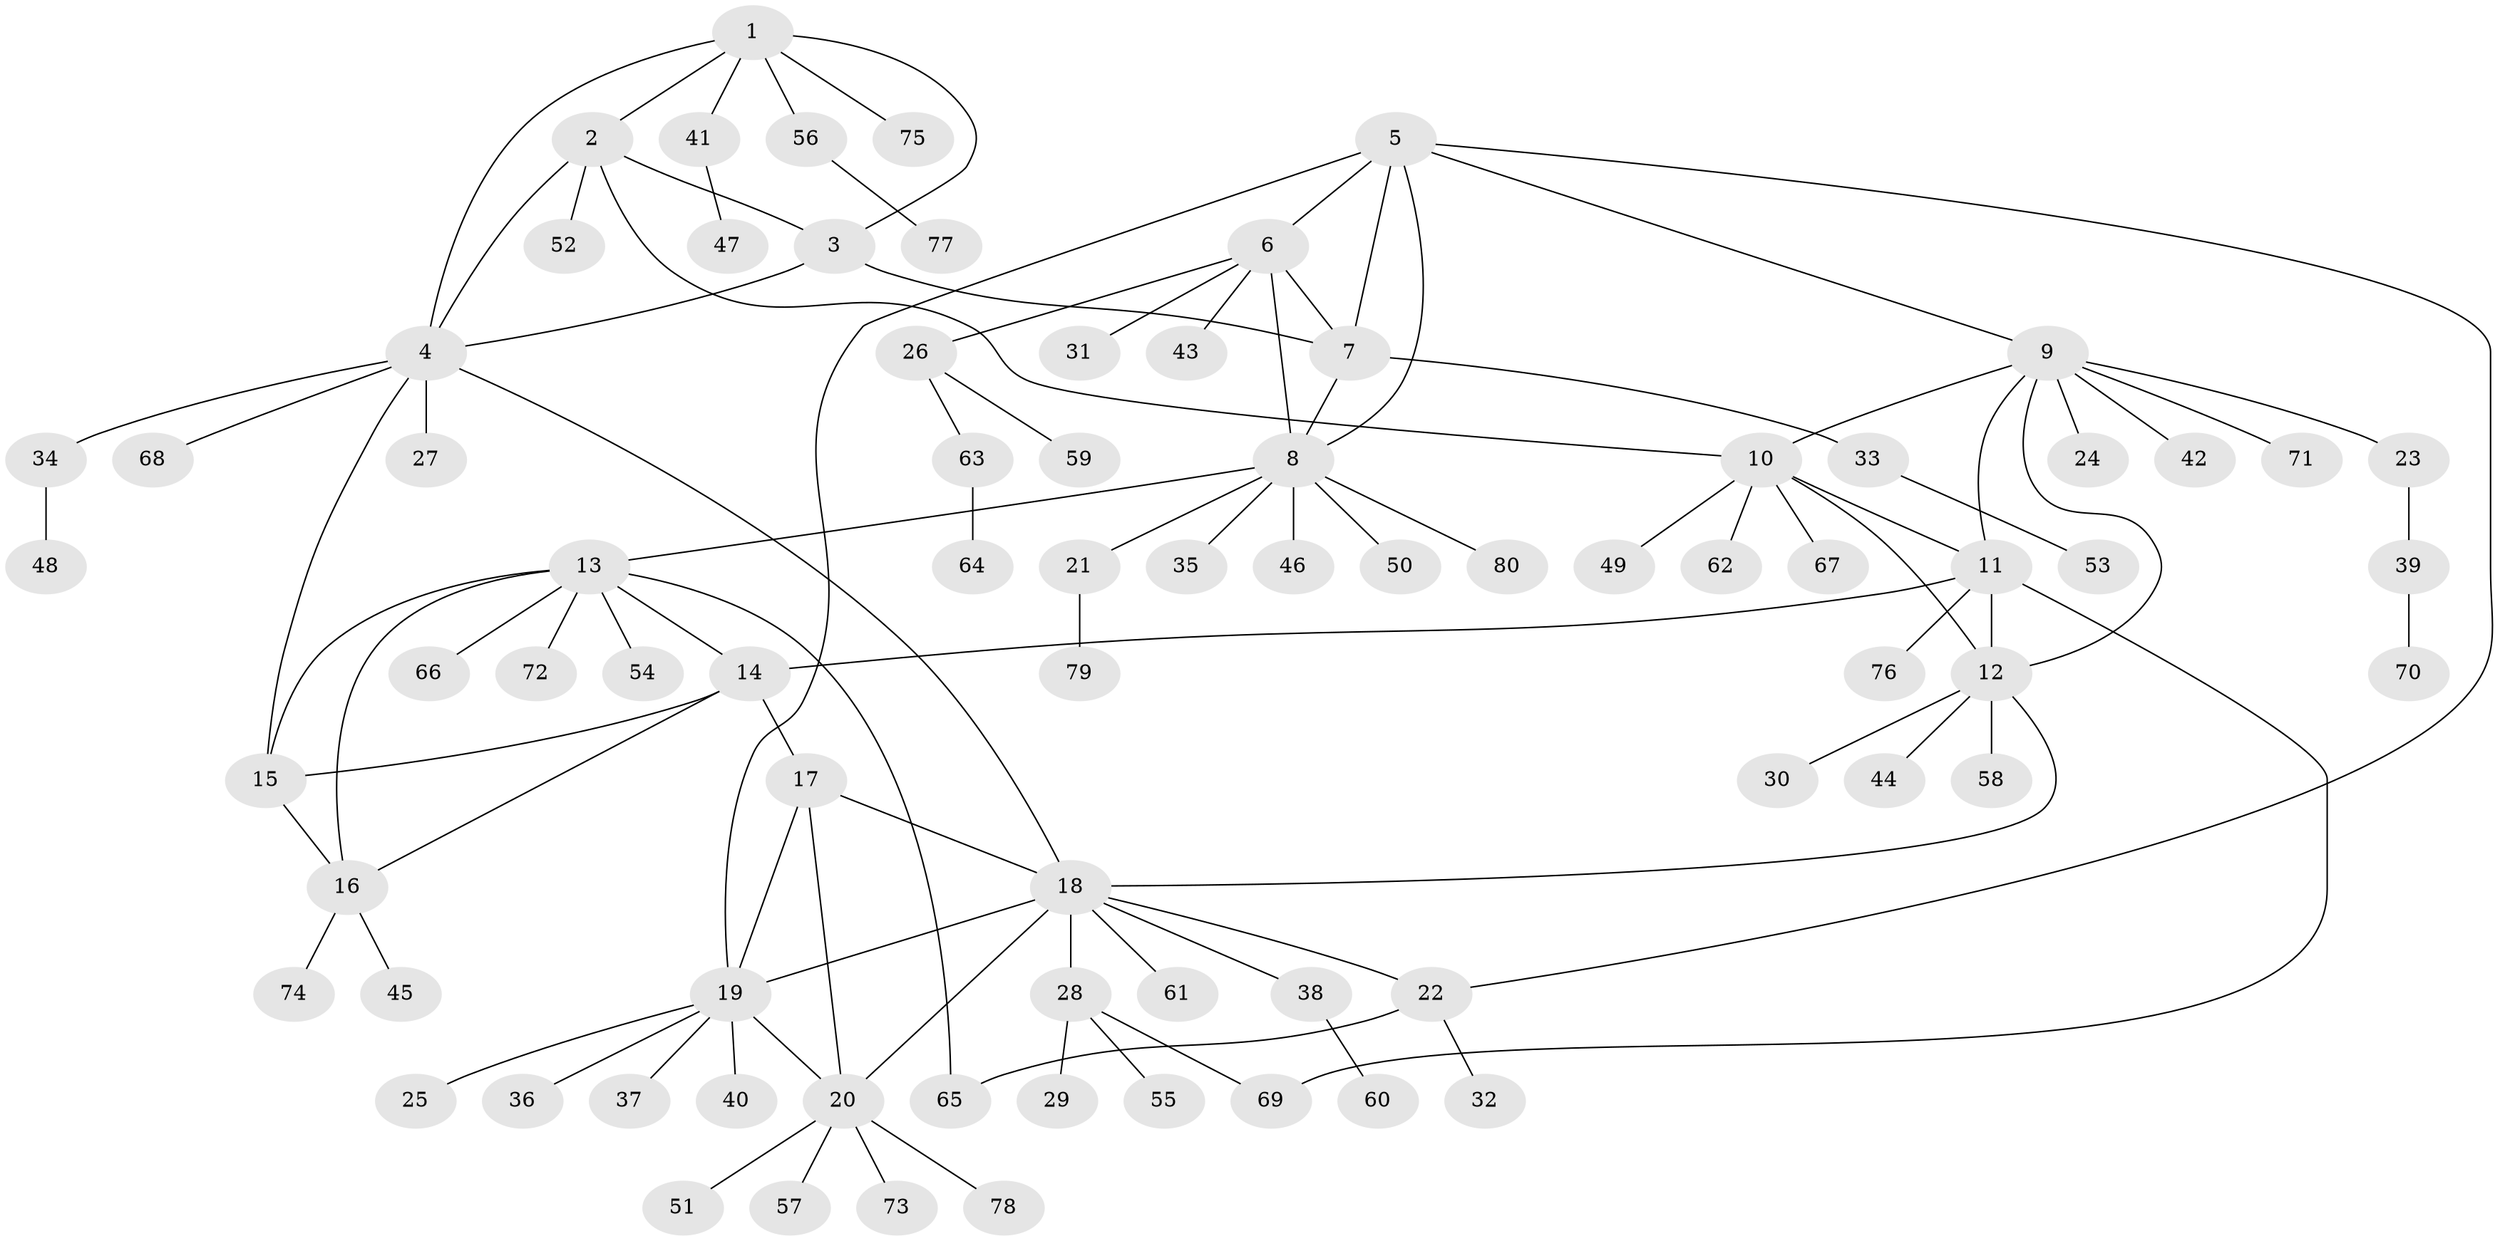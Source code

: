 // coarse degree distribution, {5: 0.04918032786885246, 6: 0.06557377049180328, 10: 0.01639344262295082, 9: 0.01639344262295082, 8: 0.03278688524590164, 7: 0.03278688524590164, 4: 0.04918032786885246, 2: 0.08196721311475409, 3: 0.03278688524590164, 1: 0.6229508196721312}
// Generated by graph-tools (version 1.1) at 2025/52/02/27/25 19:52:14]
// undirected, 80 vertices, 103 edges
graph export_dot {
graph [start="1"]
  node [color=gray90,style=filled];
  1;
  2;
  3;
  4;
  5;
  6;
  7;
  8;
  9;
  10;
  11;
  12;
  13;
  14;
  15;
  16;
  17;
  18;
  19;
  20;
  21;
  22;
  23;
  24;
  25;
  26;
  27;
  28;
  29;
  30;
  31;
  32;
  33;
  34;
  35;
  36;
  37;
  38;
  39;
  40;
  41;
  42;
  43;
  44;
  45;
  46;
  47;
  48;
  49;
  50;
  51;
  52;
  53;
  54;
  55;
  56;
  57;
  58;
  59;
  60;
  61;
  62;
  63;
  64;
  65;
  66;
  67;
  68;
  69;
  70;
  71;
  72;
  73;
  74;
  75;
  76;
  77;
  78;
  79;
  80;
  1 -- 2;
  1 -- 3;
  1 -- 4;
  1 -- 41;
  1 -- 56;
  1 -- 75;
  2 -- 3;
  2 -- 4;
  2 -- 10;
  2 -- 52;
  3 -- 4;
  3 -- 7;
  4 -- 15;
  4 -- 18;
  4 -- 27;
  4 -- 34;
  4 -- 68;
  5 -- 6;
  5 -- 7;
  5 -- 8;
  5 -- 9;
  5 -- 19;
  5 -- 22;
  6 -- 7;
  6 -- 8;
  6 -- 26;
  6 -- 31;
  6 -- 43;
  7 -- 8;
  7 -- 33;
  8 -- 13;
  8 -- 21;
  8 -- 35;
  8 -- 46;
  8 -- 50;
  8 -- 80;
  9 -- 10;
  9 -- 11;
  9 -- 12;
  9 -- 23;
  9 -- 24;
  9 -- 42;
  9 -- 71;
  10 -- 11;
  10 -- 12;
  10 -- 49;
  10 -- 62;
  10 -- 67;
  11 -- 12;
  11 -- 14;
  11 -- 69;
  11 -- 76;
  12 -- 18;
  12 -- 30;
  12 -- 44;
  12 -- 58;
  13 -- 14;
  13 -- 15;
  13 -- 16;
  13 -- 54;
  13 -- 65;
  13 -- 66;
  13 -- 72;
  14 -- 15;
  14 -- 16;
  14 -- 17;
  15 -- 16;
  16 -- 45;
  16 -- 74;
  17 -- 18;
  17 -- 19;
  17 -- 20;
  18 -- 19;
  18 -- 20;
  18 -- 22;
  18 -- 28;
  18 -- 38;
  18 -- 61;
  19 -- 20;
  19 -- 25;
  19 -- 36;
  19 -- 37;
  19 -- 40;
  20 -- 51;
  20 -- 57;
  20 -- 73;
  20 -- 78;
  21 -- 79;
  22 -- 32;
  22 -- 65;
  23 -- 39;
  26 -- 59;
  26 -- 63;
  28 -- 29;
  28 -- 55;
  28 -- 69;
  33 -- 53;
  34 -- 48;
  38 -- 60;
  39 -- 70;
  41 -- 47;
  56 -- 77;
  63 -- 64;
}
